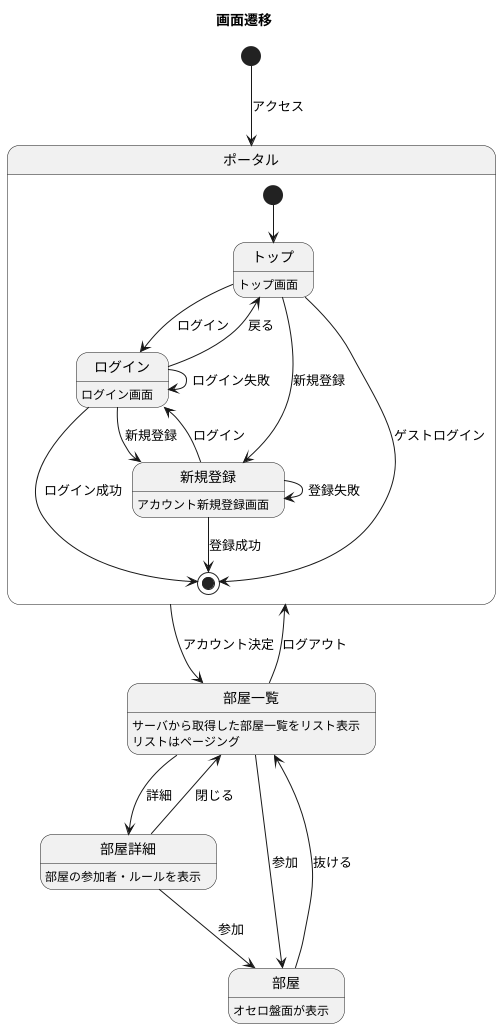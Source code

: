 @startuml 画面遷移

title 画面遷移

[*] --> ポータル : アクセス

state ポータル {
  [*] --> トップ
  トップ : トップ画面
  トップ --> ログイン : ログイン
  トップ --> 新規登録 : 新規登録
  トップ --> [*] : ゲストログイン

  新規登録 : アカウント新規登録画面
  新規登録 --> ログイン : ログイン
  新規登録 --> 新規登録 : 登録失敗
  新規登録 --> [*] : 登録成功

  ログイン : ログイン画面
  ログイン --> 新規登録 : 新規登録
  ログイン --> ログイン : ログイン失敗
  ログイン --> トップ : 戻る
  ログイン --> [*] : ログイン成功
}
ポータル --> 部屋一覧 : アカウント決定

部屋一覧 : サーバから取得した部屋一覧をリスト表示
部屋一覧 : リストはページング

部屋一覧 --> 部屋詳細 : 詳細
部屋一覧 --> 部屋 : 参加
部屋一覧 --> ポータル : ログアウト

部屋詳細 : 部屋の参加者・ルールを表示
部屋詳細 --> 部屋一覧 : 閉じる
部屋詳細 --> 部屋 : 参加

部屋 : オセロ盤面が表示
部屋 --> 部屋一覧 : 抜ける

@endum
